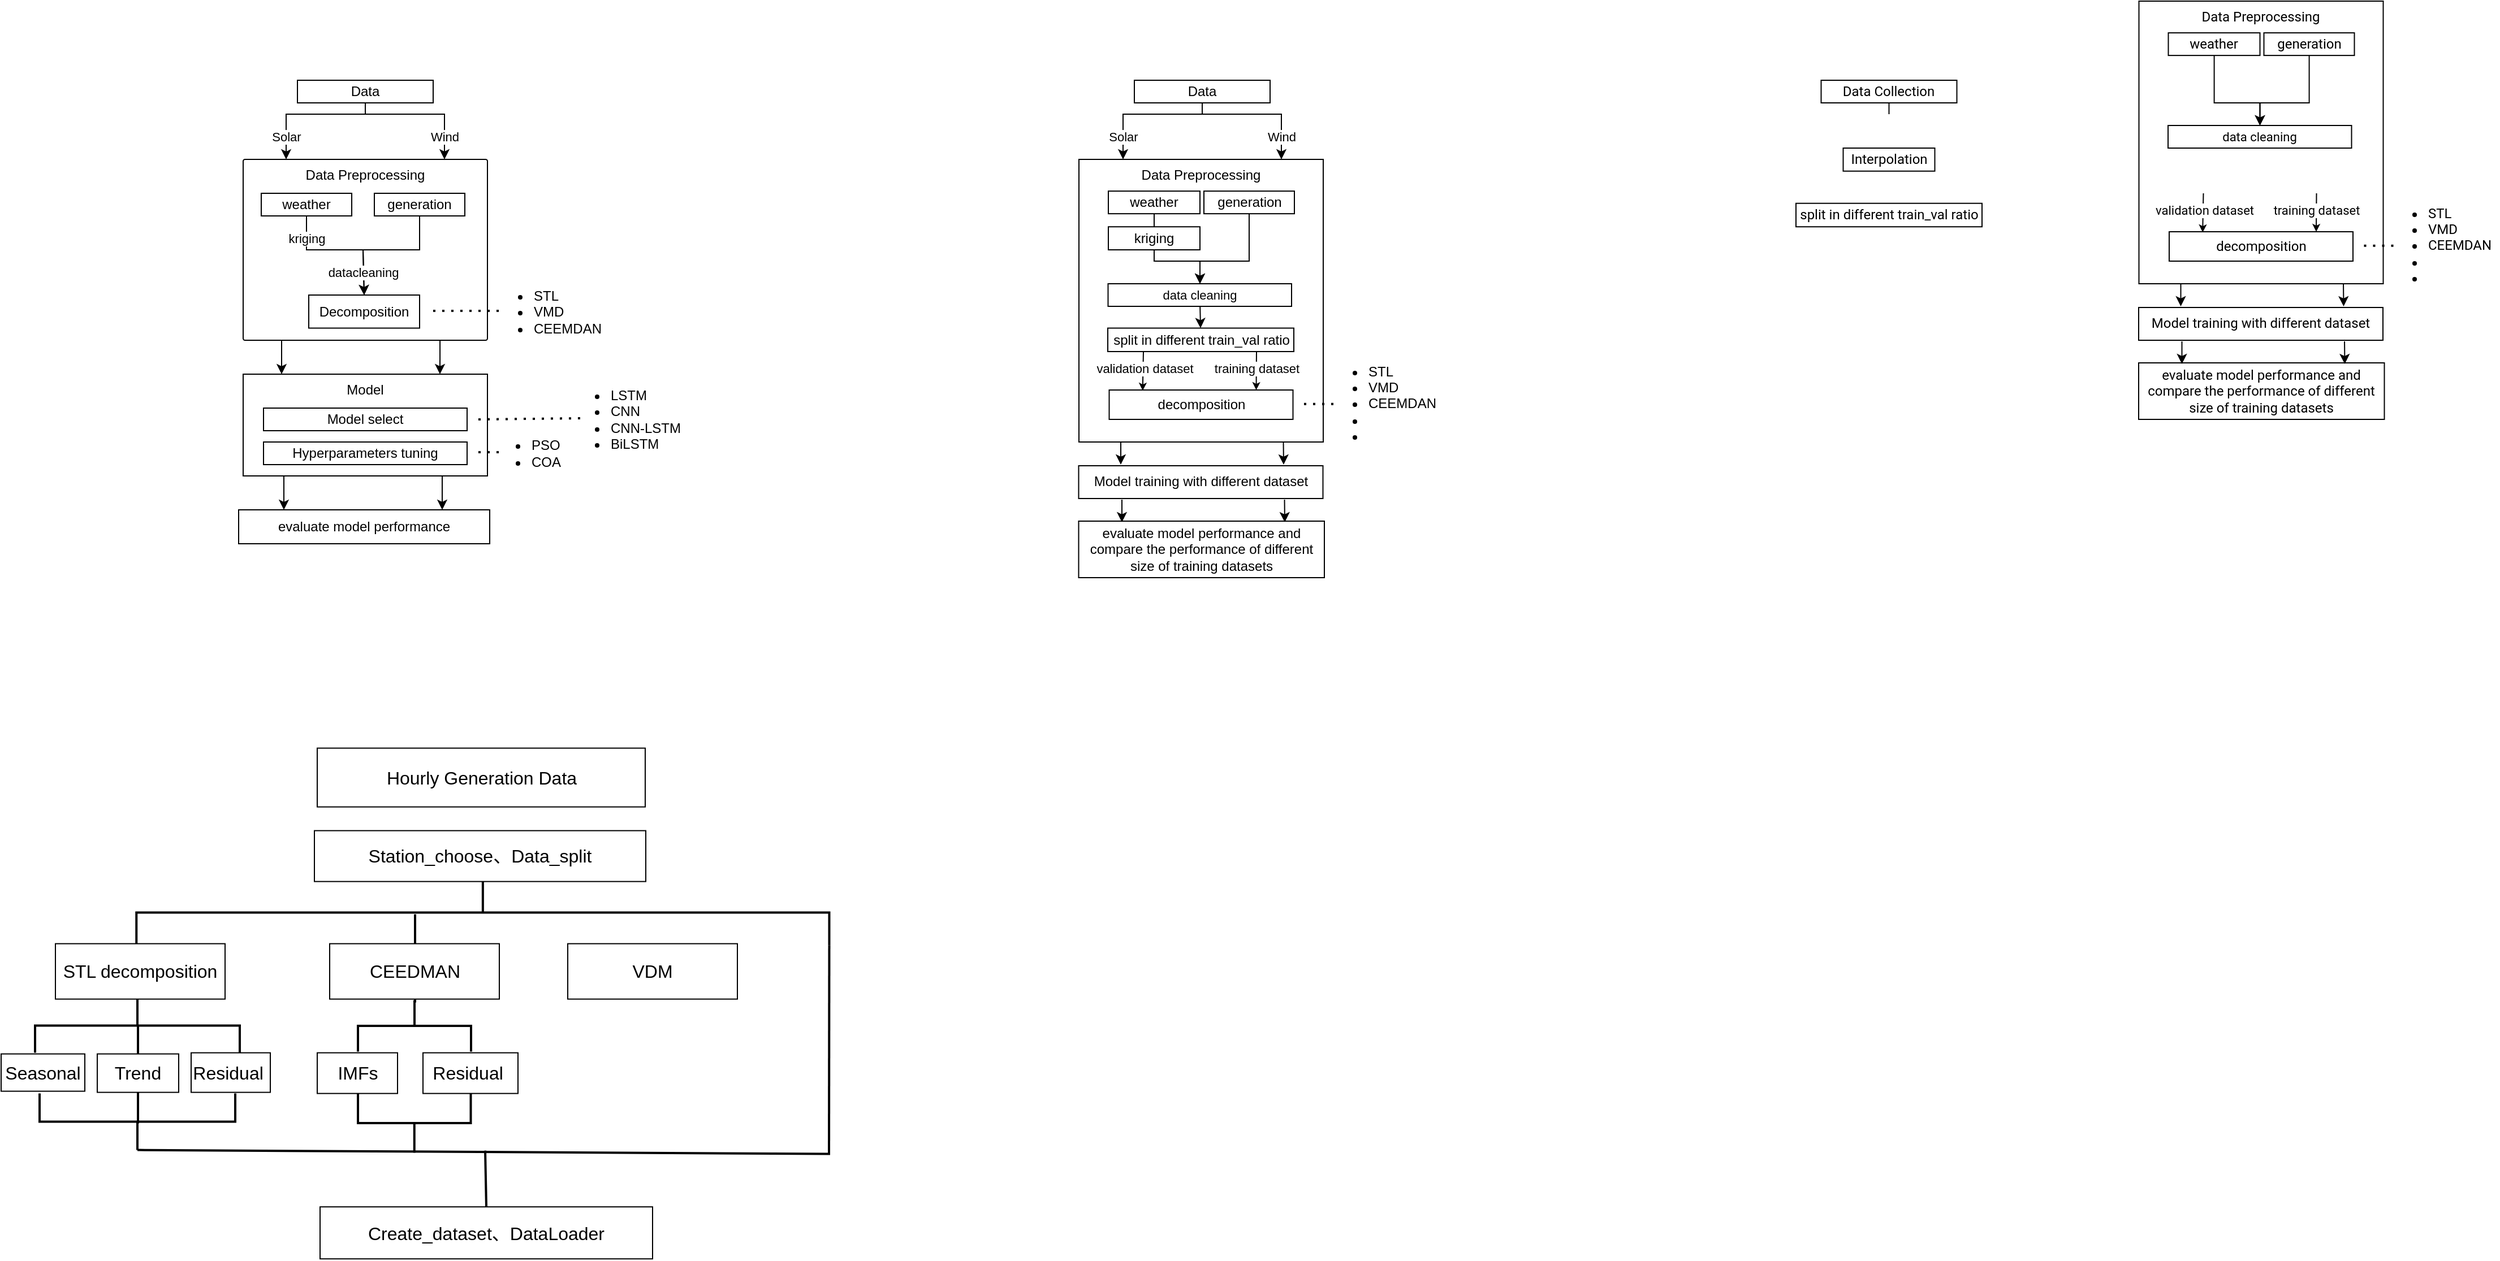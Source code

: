 <mxfile version="22.1.0" type="github">
  <diagram name="第 1 页" id="D1y-kB-iO0TeHFNhinsc">
    <mxGraphModel dx="1130" dy="1268" grid="1" gridSize="10" guides="1" tooltips="1" connect="1" arrows="1" fold="1" page="0" pageScale="1" pageWidth="827" pageHeight="1169" math="0" shadow="0">
      <root>
        <mxCell id="0" />
        <mxCell id="1" parent="0" />
        <mxCell id="RXi_wMUB_hGZu7r0UNF7-37" value="" style="strokeWidth=2;html=1;shape=mxgraph.flowchart.annotation_2;align=left;labelPosition=right;pointerEvents=1;fontSize=16;rotation=90;" parent="1" vertex="1">
          <mxGeometry x="-23.5" y="305.81" width="48" height="181" as="geometry" />
        </mxCell>
        <mxCell id="RXi_wMUB_hGZu7r0UNF7-32" value="" style="strokeWidth=2;html=1;shape=mxgraph.flowchart.annotation_2;align=left;labelPosition=right;pointerEvents=1;fontSize=16;rotation=90;" parent="1" vertex="1">
          <mxGeometry x="277.06" y="-10" width="57.75" height="612.61" as="geometry" />
        </mxCell>
        <mxCell id="RXi_wMUB_hGZu7r0UNF7-1" value="Hourly Generation Data" style="rounded=0;whiteSpace=wrap;html=1;fontSize=16;" parent="1" vertex="1">
          <mxGeometry x="159.5" y="150.81" width="290" height="52" as="geometry" />
        </mxCell>
        <mxCell id="RXi_wMUB_hGZu7r0UNF7-2" value="Station_choose、Data_split" style="rounded=0;whiteSpace=wrap;html=1;fontSize=16;" parent="1" vertex="1">
          <mxGeometry x="157" y="223.81" width="293" height="45" as="geometry" />
        </mxCell>
        <mxCell id="RXi_wMUB_hGZu7r0UNF7-3" value="Create_dataset、DataLoader" style="rounded=0;whiteSpace=wrap;html=1;fontSize=16;" parent="1" vertex="1">
          <mxGeometry x="162" y="556.61" width="294" height="46" as="geometry" />
        </mxCell>
        <mxCell id="RXi_wMUB_hGZu7r0UNF7-4" value="STL decomposition" style="rounded=0;whiteSpace=wrap;html=1;fontSize=16;" parent="1" vertex="1">
          <mxGeometry x="-72" y="323.81" width="150" height="49" as="geometry" />
        </mxCell>
        <mxCell id="RXi_wMUB_hGZu7r0UNF7-5" value="VDM" style="rounded=0;whiteSpace=wrap;html=1;fontSize=16;" parent="1" vertex="1">
          <mxGeometry x="381" y="323.81" width="150" height="49" as="geometry" />
        </mxCell>
        <mxCell id="RXi_wMUB_hGZu7r0UNF7-7" value="Seasonal" style="rounded=0;whiteSpace=wrap;html=1;fontSize=16;" parent="1" vertex="1">
          <mxGeometry x="-120" y="421.31" width="74" height="33" as="geometry" />
        </mxCell>
        <mxCell id="RXi_wMUB_hGZu7r0UNF7-9" value="Residual&amp;nbsp;" style="rounded=0;whiteSpace=wrap;html=1;fontSize=16;" parent="1" vertex="1">
          <mxGeometry x="48" y="420.31" width="70" height="35" as="geometry" />
        </mxCell>
        <mxCell id="RXi_wMUB_hGZu7r0UNF7-13" value="" style="endArrow=none;html=1;rounded=0;fontSize=12;startSize=8;endSize=8;curved=1;exitX=0.47;exitY=0.503;exitDx=0;exitDy=0;strokeWidth=2;exitPerimeter=0;" parent="1" source="RXi_wMUB_hGZu7r0UNF7-34" edge="1">
          <mxGeometry width="50" height="50" relative="1" as="geometry">
            <mxPoint x="2" y="416.31" as="sourcePoint" />
            <mxPoint x="1" y="396.81" as="targetPoint" />
          </mxGeometry>
        </mxCell>
        <mxCell id="RXi_wMUB_hGZu7r0UNF7-19" value="IMFs" style="rounded=0;whiteSpace=wrap;html=1;fontSize=16;" parent="1" vertex="1">
          <mxGeometry x="159.5" y="420.31" width="71" height="36" as="geometry" />
        </mxCell>
        <mxCell id="RXi_wMUB_hGZu7r0UNF7-20" value="Residual&amp;nbsp;" style="rounded=0;whiteSpace=wrap;html=1;fontSize=16;" parent="1" vertex="1">
          <mxGeometry x="253" y="420.31" width="84" height="36" as="geometry" />
        </mxCell>
        <mxCell id="RXi_wMUB_hGZu7r0UNF7-28" value="" style="strokeWidth=2;html=1;shape=mxgraph.flowchart.annotation_2;align=left;labelPosition=right;pointerEvents=1;fontSize=16;rotation=-90;" parent="1" vertex="1">
          <mxGeometry x="219.19" y="432.63" width="52.38" height="99.75" as="geometry" />
        </mxCell>
        <mxCell id="RXi_wMUB_hGZu7r0UNF7-29" value="" style="strokeWidth=2;html=1;shape=mxgraph.flowchart.annotation_2;align=left;labelPosition=right;pointerEvents=1;fontSize=16;rotation=90;" parent="1" vertex="1">
          <mxGeometry x="222.75" y="346.56" width="45.5" height="100" as="geometry" />
        </mxCell>
        <mxCell id="RXi_wMUB_hGZu7r0UNF7-34" value="" style="strokeWidth=2;html=1;shape=mxgraph.flowchart.annotation_2;align=left;labelPosition=right;pointerEvents=1;fontSize=16;rotation=-90;" parent="1" vertex="1">
          <mxGeometry x="-24.5" y="394.81" width="50" height="173" as="geometry" />
        </mxCell>
        <mxCell id="RXi_wMUB_hGZu7r0UNF7-10" value="Trend" style="rounded=0;whiteSpace=wrap;html=1;fontSize=16;" parent="1" vertex="1">
          <mxGeometry x="-35" y="421.31" width="72" height="34" as="geometry" />
        </mxCell>
        <mxCell id="RXi_wMUB_hGZu7r0UNF7-38" value="" style="endArrow=none;html=1;rounded=0;fontSize=12;startSize=8;endSize=8;curved=1;exitX=0;exitY=0.5;exitDx=0;exitDy=0;exitPerimeter=0;strokeWidth=2;" parent="1" source="RXi_wMUB_hGZu7r0UNF7-34" edge="1">
          <mxGeometry width="50" height="50" relative="1" as="geometry">
            <mxPoint x="24.5" y="545.81" as="sourcePoint" />
            <mxPoint x="611" y="509.81" as="targetPoint" />
          </mxGeometry>
        </mxCell>
        <mxCell id="RXi_wMUB_hGZu7r0UNF7-39" value="" style="endArrow=none;html=1;rounded=0;fontSize=12;startSize=8;endSize=8;curved=1;entryX=1;entryY=0;entryDx=0;entryDy=0;entryPerimeter=0;strokeWidth=2;" parent="1" target="RXi_wMUB_hGZu7r0UNF7-32" edge="1">
          <mxGeometry width="50" height="50" relative="1" as="geometry">
            <mxPoint x="612" y="510.81" as="sourcePoint" />
            <mxPoint x="617" y="322.81" as="targetPoint" />
          </mxGeometry>
        </mxCell>
        <mxCell id="RXi_wMUB_hGZu7r0UNF7-40" value="" style="endArrow=none;html=1;rounded=0;fontSize=12;startSize=8;endSize=8;curved=1;strokeWidth=2;" parent="1" edge="1">
          <mxGeometry width="50" height="50" relative="1" as="geometry">
            <mxPoint x="246" y="375.81" as="sourcePoint" />
            <mxPoint x="246" y="297.81" as="targetPoint" />
          </mxGeometry>
        </mxCell>
        <mxCell id="RXi_wMUB_hGZu7r0UNF7-6" value="CEEDMAN" style="rounded=0;whiteSpace=wrap;html=1;fontSize=16;" parent="1" vertex="1">
          <mxGeometry x="170.5" y="323.81" width="150" height="49" as="geometry" />
        </mxCell>
        <mxCell id="RXi_wMUB_hGZu7r0UNF7-42" value="" style="endArrow=none;html=1;rounded=0;fontSize=12;startSize=8;endSize=8;curved=1;exitX=0.5;exitY=0;exitDx=0;exitDy=0;strokeWidth=2;" parent="1" source="RXi_wMUB_hGZu7r0UNF7-3" edge="1">
          <mxGeometry width="50" height="50" relative="1" as="geometry">
            <mxPoint x="310" y="504.81" as="sourcePoint" />
            <mxPoint x="308" y="506.81" as="targetPoint" />
          </mxGeometry>
        </mxCell>
        <mxCell id="S8hYbCjJ4-ZqW7eER3v6-1" value="Data" style="rounded=1;whiteSpace=wrap;html=1;fontSize=12;glass=0;strokeWidth=1;shadow=0;arcSize=0;" parent="1" vertex="1">
          <mxGeometry x="142" y="-440" width="120" height="20" as="geometry" />
        </mxCell>
        <mxCell id="S8hYbCjJ4-ZqW7eER3v6-2" value="Data Preprocessing" style="rounded=1;whiteSpace=wrap;html=1;fontSize=12;glass=0;strokeWidth=1;shadow=0;verticalAlign=top;arcSize=1;" parent="1" vertex="1">
          <mxGeometry x="94" y="-370" width="216" height="160" as="geometry" />
        </mxCell>
        <mxCell id="S8hYbCjJ4-ZqW7eER3v6-3" value="" style="endArrow=classic;html=1;rounded=0;" parent="1" edge="1">
          <mxGeometry relative="1" as="geometry">
            <mxPoint x="202" y="-410" as="sourcePoint" />
            <mxPoint x="272" y="-370" as="targetPoint" />
            <Array as="points">
              <mxPoint x="272" y="-410" />
              <mxPoint x="272" y="-390" />
            </Array>
          </mxGeometry>
        </mxCell>
        <mxCell id="S8hYbCjJ4-ZqW7eER3v6-4" value="Wind" style="edgeLabel;resizable=0;html=1;align=center;verticalAlign=middle;" parent="S8hYbCjJ4-ZqW7eER3v6-3" connectable="0" vertex="1">
          <mxGeometry relative="1" as="geometry">
            <mxPoint x="15" y="20" as="offset" />
          </mxGeometry>
        </mxCell>
        <mxCell id="S8hYbCjJ4-ZqW7eER3v6-5" value="" style="endArrow=none;html=1;rounded=0;entryX=0.5;entryY=1;entryDx=0;entryDy=0;" parent="1" target="S8hYbCjJ4-ZqW7eER3v6-1" edge="1">
          <mxGeometry width="50" height="50" relative="1" as="geometry">
            <mxPoint x="202" y="-410" as="sourcePoint" />
            <mxPoint x="232" y="-420" as="targetPoint" />
          </mxGeometry>
        </mxCell>
        <mxCell id="S8hYbCjJ4-ZqW7eER3v6-6" value="" style="endArrow=classic;html=1;rounded=0;" parent="1" edge="1">
          <mxGeometry relative="1" as="geometry">
            <mxPoint x="202" y="-410" as="sourcePoint" />
            <mxPoint x="132" y="-370" as="targetPoint" />
            <Array as="points">
              <mxPoint x="132" y="-410" />
              <mxPoint x="132" y="-400" />
            </Array>
          </mxGeometry>
        </mxCell>
        <mxCell id="S8hYbCjJ4-ZqW7eER3v6-7" value="Solar" style="edgeLabel;resizable=0;html=1;align=center;verticalAlign=middle;" parent="S8hYbCjJ4-ZqW7eER3v6-6" connectable="0" vertex="1">
          <mxGeometry relative="1" as="geometry">
            <mxPoint x="-15" y="20" as="offset" />
          </mxGeometry>
        </mxCell>
        <mxCell id="S8hYbCjJ4-ZqW7eER3v6-8" value="" style="endArrow=classic;html=1;rounded=0;exitX=0.815;exitY=1;exitDx=0;exitDy=0;exitPerimeter=0;" parent="1" edge="1">
          <mxGeometry width="50" height="50" relative="1" as="geometry">
            <mxPoint x="268.04" y="-210" as="sourcePoint" />
            <mxPoint x="268" y="-180" as="targetPoint" />
          </mxGeometry>
        </mxCell>
        <mxCell id="S8hYbCjJ4-ZqW7eER3v6-9" value="Decomposition" style="rounded=1;whiteSpace=wrap;html=1;fontSize=12;glass=0;strokeWidth=1;shadow=0;arcSize=0;" parent="1" vertex="1">
          <mxGeometry x="152" y="-250" width="98" height="29.25" as="geometry" />
        </mxCell>
        <mxCell id="S8hYbCjJ4-ZqW7eER3v6-10" value="" style="endArrow=classic;html=1;rounded=0;exitX=0.815;exitY=1;exitDx=0;exitDy=0;exitPerimeter=0;" parent="1" edge="1">
          <mxGeometry width="50" height="50" relative="1" as="geometry">
            <mxPoint x="128" y="-210" as="sourcePoint" />
            <mxPoint x="128" y="-180" as="targetPoint" />
          </mxGeometry>
        </mxCell>
        <mxCell id="S8hYbCjJ4-ZqW7eER3v6-11" value="Model" style="rounded=1;whiteSpace=wrap;html=1;fontSize=12;glass=0;strokeWidth=1;shadow=0;arcSize=0;verticalAlign=top;" parent="1" vertex="1">
          <mxGeometry x="94" y="-180" width="216" height="90" as="geometry" />
        </mxCell>
        <mxCell id="S8hYbCjJ4-ZqW7eER3v6-12" value="" style="endArrow=classic;html=1;rounded=0;exitX=0.815;exitY=1;exitDx=0;exitDy=0;exitPerimeter=0;" parent="1" edge="1">
          <mxGeometry width="50" height="50" relative="1" as="geometry">
            <mxPoint x="270" y="-90" as="sourcePoint" />
            <mxPoint x="270" y="-60" as="targetPoint" />
          </mxGeometry>
        </mxCell>
        <mxCell id="S8hYbCjJ4-ZqW7eER3v6-13" value="" style="endArrow=classic;html=1;rounded=0;exitX=0.815;exitY=1;exitDx=0;exitDy=0;exitPerimeter=0;" parent="1" edge="1">
          <mxGeometry width="50" height="50" relative="1" as="geometry">
            <mxPoint x="130" y="-90" as="sourcePoint" />
            <mxPoint x="130" y="-60" as="targetPoint" />
          </mxGeometry>
        </mxCell>
        <mxCell id="S8hYbCjJ4-ZqW7eER3v6-14" value="weather" style="rounded=0;whiteSpace=wrap;html=1;" parent="1" vertex="1">
          <mxGeometry x="110" y="-340" width="80" height="20" as="geometry" />
        </mxCell>
        <mxCell id="S8hYbCjJ4-ZqW7eER3v6-15" value="generation" style="rounded=0;whiteSpace=wrap;html=1;" parent="1" vertex="1">
          <mxGeometry x="210" y="-340" width="80" height="20" as="geometry" />
        </mxCell>
        <mxCell id="S8hYbCjJ4-ZqW7eER3v6-16" value="" style="endArrow=classic;html=1;rounded=0;exitX=0.5;exitY=1;exitDx=0;exitDy=0;entryX=0.5;entryY=0;entryDx=0;entryDy=0;" parent="1" source="S8hYbCjJ4-ZqW7eER3v6-15" target="S8hYbCjJ4-ZqW7eER3v6-9" edge="1">
          <mxGeometry width="50" height="50" relative="1" as="geometry">
            <mxPoint x="230" y="-270" as="sourcePoint" />
            <mxPoint x="200" y="-300" as="targetPoint" />
            <Array as="points">
              <mxPoint x="250" y="-290" />
              <mxPoint x="200" y="-290" />
            </Array>
          </mxGeometry>
        </mxCell>
        <mxCell id="S8hYbCjJ4-ZqW7eER3v6-17" value="" style="endArrow=classic;html=1;rounded=0;exitX=0.5;exitY=1;exitDx=0;exitDy=0;entryX=0.5;entryY=0;entryDx=0;entryDy=0;" parent="1" source="S8hYbCjJ4-ZqW7eER3v6-14" target="S8hYbCjJ4-ZqW7eER3v6-9" edge="1">
          <mxGeometry relative="1" as="geometry">
            <mxPoint x="140" y="-300" as="sourcePoint" />
            <mxPoint x="240" y="-300" as="targetPoint" />
            <Array as="points">
              <mxPoint x="150" y="-290" />
              <mxPoint x="200" y="-290" />
            </Array>
          </mxGeometry>
        </mxCell>
        <mxCell id="S8hYbCjJ4-ZqW7eER3v6-18" value="kriging" style="edgeLabel;resizable=0;html=1;align=center;verticalAlign=middle;" parent="S8hYbCjJ4-ZqW7eER3v6-17" connectable="0" vertex="1">
          <mxGeometry relative="1" as="geometry">
            <mxPoint x="-30" y="-10" as="offset" />
          </mxGeometry>
        </mxCell>
        <mxCell id="S8hYbCjJ4-ZqW7eER3v6-19" value="datacleaning" style="edgeLabel;resizable=0;html=1;align=center;verticalAlign=middle;" parent="S8hYbCjJ4-ZqW7eER3v6-17" connectable="0" vertex="1">
          <mxGeometry relative="1" as="geometry">
            <mxPoint x="20" y="20" as="offset" />
          </mxGeometry>
        </mxCell>
        <mxCell id="S8hYbCjJ4-ZqW7eER3v6-20" value="Model select" style="rounded=0;whiteSpace=wrap;html=1;" parent="1" vertex="1">
          <mxGeometry x="112" y="-150" width="180" height="20" as="geometry" />
        </mxCell>
        <mxCell id="S8hYbCjJ4-ZqW7eER3v6-21" value="Hyperparameters tuning" style="rounded=0;whiteSpace=wrap;html=1;verticalAlign=middle;" parent="1" vertex="1">
          <mxGeometry x="112" y="-120" width="180" height="20" as="geometry" />
        </mxCell>
        <mxCell id="S8hYbCjJ4-ZqW7eER3v6-22" value="" style="endArrow=none;dashed=1;html=1;dashPattern=1 3;strokeWidth=2;rounded=0;" parent="1" edge="1">
          <mxGeometry width="50" height="50" relative="1" as="geometry">
            <mxPoint x="302" y="-111" as="sourcePoint" />
            <mxPoint x="322" y="-111" as="targetPoint" />
          </mxGeometry>
        </mxCell>
        <mxCell id="S8hYbCjJ4-ZqW7eER3v6-23" value="&lt;ul&gt;&lt;li&gt;PSO&lt;/li&gt;&lt;li&gt;COA&lt;/li&gt;&lt;/ul&gt;" style="text;strokeColor=none;fillColor=none;html=1;whiteSpace=wrap;verticalAlign=middle;overflow=hidden;spacing=-1;" parent="1" vertex="1">
          <mxGeometry x="310" y="-150" width="100" height="80" as="geometry" />
        </mxCell>
        <mxCell id="S8hYbCjJ4-ZqW7eER3v6-24" value="" style="endArrow=none;dashed=1;html=1;dashPattern=1 3;strokeWidth=2;rounded=0;" parent="1" edge="1">
          <mxGeometry width="50" height="50" relative="1" as="geometry">
            <mxPoint x="302" y="-140" as="sourcePoint" />
            <mxPoint x="392" y="-141" as="targetPoint" />
          </mxGeometry>
        </mxCell>
        <mxCell id="S8hYbCjJ4-ZqW7eER3v6-25" value="&lt;ul&gt;&lt;li&gt;LSTM&lt;/li&gt;&lt;li&gt;CNN&lt;/li&gt;&lt;li&gt;CNN-LSTM&lt;/li&gt;&lt;li&gt;BiLSTM&lt;/li&gt;&lt;/ul&gt;" style="text;strokeColor=none;fillColor=none;html=1;whiteSpace=wrap;verticalAlign=middle;overflow=hidden;spacing=-1;" parent="1" vertex="1">
          <mxGeometry x="380" y="-180" width="100" height="80" as="geometry" />
        </mxCell>
        <mxCell id="S8hYbCjJ4-ZqW7eER3v6-26" value="evaluate model performance" style="rounded=0;whiteSpace=wrap;html=1;" parent="1" vertex="1">
          <mxGeometry x="90" y="-60" width="222" height="30" as="geometry" />
        </mxCell>
        <mxCell id="S8hYbCjJ4-ZqW7eER3v6-27" value="" style="endArrow=none;dashed=1;html=1;dashPattern=1 3;strokeWidth=2;rounded=0;" parent="1" edge="1">
          <mxGeometry width="50" height="50" relative="1" as="geometry">
            <mxPoint x="262" y="-236" as="sourcePoint" />
            <mxPoint x="322" y="-236" as="targetPoint" />
          </mxGeometry>
        </mxCell>
        <mxCell id="S8hYbCjJ4-ZqW7eER3v6-28" value="&lt;ul&gt;&lt;li&gt;&lt;span style=&quot;background-color: initial;&quot;&gt;STL&lt;/span&gt;&lt;/li&gt;&lt;li&gt;VMD&lt;/li&gt;&lt;li&gt;CEEMDAN&lt;/li&gt;&lt;/ul&gt;" style="text;strokeColor=none;fillColor=none;html=1;whiteSpace=wrap;verticalAlign=middle;overflow=hidden;spacing=-1;" parent="1" vertex="1">
          <mxGeometry x="312" y="-275.37" width="100" height="80" as="geometry" />
        </mxCell>
        <mxCell id="S8hYbCjJ4-ZqW7eER3v6-29" value="Data" style="rounded=1;whiteSpace=wrap;html=1;fontSize=12;glass=0;strokeWidth=1;shadow=0;arcSize=0;" parent="1" vertex="1">
          <mxGeometry x="882" y="-440" width="120" height="20" as="geometry" />
        </mxCell>
        <mxCell id="S8hYbCjJ4-ZqW7eER3v6-30" value="Data Preprocessing" style="rounded=0;whiteSpace=wrap;html=1;fontSize=12;glass=0;strokeWidth=1;shadow=0;verticalAlign=top;arcSize=1;align=center;" parent="1" vertex="1">
          <mxGeometry x="833" y="-370" width="216" height="250" as="geometry" />
        </mxCell>
        <mxCell id="S8hYbCjJ4-ZqW7eER3v6-31" value="" style="endArrow=classic;html=1;rounded=0;" parent="1" edge="1">
          <mxGeometry relative="1" as="geometry">
            <mxPoint x="942" y="-410" as="sourcePoint" />
            <mxPoint x="1012" y="-370" as="targetPoint" />
            <Array as="points">
              <mxPoint x="1012" y="-410" />
              <mxPoint x="1012" y="-390" />
            </Array>
          </mxGeometry>
        </mxCell>
        <mxCell id="S8hYbCjJ4-ZqW7eER3v6-32" value="Wind" style="edgeLabel;resizable=0;html=1;align=center;verticalAlign=middle;" parent="S8hYbCjJ4-ZqW7eER3v6-31" connectable="0" vertex="1">
          <mxGeometry relative="1" as="geometry">
            <mxPoint x="15" y="20" as="offset" />
          </mxGeometry>
        </mxCell>
        <mxCell id="S8hYbCjJ4-ZqW7eER3v6-33" value="" style="endArrow=none;html=1;rounded=0;entryX=0.5;entryY=1;entryDx=0;entryDy=0;" parent="1" target="S8hYbCjJ4-ZqW7eER3v6-29" edge="1">
          <mxGeometry width="50" height="50" relative="1" as="geometry">
            <mxPoint x="942" y="-410" as="sourcePoint" />
            <mxPoint x="972" y="-420" as="targetPoint" />
          </mxGeometry>
        </mxCell>
        <mxCell id="S8hYbCjJ4-ZqW7eER3v6-34" value="" style="endArrow=classic;html=1;rounded=0;" parent="1" edge="1">
          <mxGeometry relative="1" as="geometry">
            <mxPoint x="942" y="-410" as="sourcePoint" />
            <mxPoint x="872" y="-370" as="targetPoint" />
            <Array as="points">
              <mxPoint x="872" y="-410" />
              <mxPoint x="872" y="-400" />
            </Array>
          </mxGeometry>
        </mxCell>
        <mxCell id="S8hYbCjJ4-ZqW7eER3v6-35" value="Solar" style="edgeLabel;resizable=0;html=1;align=center;verticalAlign=middle;" parent="S8hYbCjJ4-ZqW7eER3v6-34" connectable="0" vertex="1">
          <mxGeometry relative="1" as="geometry">
            <mxPoint x="-15" y="20" as="offset" />
          </mxGeometry>
        </mxCell>
        <mxCell id="S8hYbCjJ4-ZqW7eER3v6-37" value="decomposition" style="rounded=1;whiteSpace=wrap;html=1;fontSize=12;glass=0;strokeWidth=1;shadow=0;arcSize=0;" parent="1" vertex="1">
          <mxGeometry x="859.75" y="-166" width="162.5" height="26" as="geometry" />
        </mxCell>
        <mxCell id="S8hYbCjJ4-ZqW7eER3v6-39" value="Model training with different dataset" style="rounded=1;whiteSpace=wrap;html=1;fontSize=12;glass=0;strokeWidth=1;shadow=0;arcSize=0;verticalAlign=top;align=center;" parent="1" vertex="1">
          <mxGeometry x="832.75" y="-99" width="216" height="29" as="geometry" />
        </mxCell>
        <mxCell id="S8hYbCjJ4-ZqW7eER3v6-69" value="" style="edgeStyle=orthogonalEdgeStyle;rounded=0;orthogonalLoop=1;jettySize=auto;html=1;" parent="1" source="S8hYbCjJ4-ZqW7eER3v6-42" target="S8hYbCjJ4-ZqW7eER3v6-67" edge="1">
          <mxGeometry relative="1" as="geometry">
            <Array as="points">
              <mxPoint x="900" y="-280" />
              <mxPoint x="940" y="-280" />
            </Array>
          </mxGeometry>
        </mxCell>
        <mxCell id="S8hYbCjJ4-ZqW7eER3v6-42" value="weather" style="rounded=0;whiteSpace=wrap;html=1;" parent="1" vertex="1">
          <mxGeometry x="859" y="-341.94" width="81" height="20" as="geometry" />
        </mxCell>
        <mxCell id="S8hYbCjJ4-ZqW7eER3v6-70" value="" style="edgeStyle=orthogonalEdgeStyle;rounded=0;orthogonalLoop=1;jettySize=auto;html=1;" parent="1" source="S8hYbCjJ4-ZqW7eER3v6-43" target="S8hYbCjJ4-ZqW7eER3v6-67" edge="1">
          <mxGeometry relative="1" as="geometry">
            <Array as="points">
              <mxPoint x="984" y="-280" />
              <mxPoint x="940" y="-280" />
            </Array>
          </mxGeometry>
        </mxCell>
        <mxCell id="S8hYbCjJ4-ZqW7eER3v6-43" value="generation" style="rounded=0;whiteSpace=wrap;html=1;" parent="1" vertex="1">
          <mxGeometry x="943.5" y="-341.94" width="80" height="20" as="geometry" />
        </mxCell>
        <mxCell id="S8hYbCjJ4-ZqW7eER3v6-54" value="evaluate model performance and &lt;br&gt;compare the performance of different size of training datasets" style="rounded=0;whiteSpace=wrap;html=1;" parent="1" vertex="1">
          <mxGeometry x="832.75" y="-50" width="217.25" height="50" as="geometry" />
        </mxCell>
        <mxCell id="S8hYbCjJ4-ZqW7eER3v6-55" value="" style="endArrow=none;dashed=1;html=1;dashPattern=1 3;strokeWidth=2;rounded=0;" parent="1" edge="1">
          <mxGeometry width="50" height="50" relative="1" as="geometry">
            <mxPoint x="1032" y="-153.62" as="sourcePoint" />
            <mxPoint x="1064" y="-153.62" as="targetPoint" />
          </mxGeometry>
        </mxCell>
        <mxCell id="S8hYbCjJ4-ZqW7eER3v6-56" value="&lt;ul&gt;&lt;li&gt;&lt;span style=&quot;background-color: initial;&quot;&gt;STL&lt;/span&gt;&lt;/li&gt;&lt;li&gt;VMD&lt;/li&gt;&lt;li&gt;CEEMDAN&lt;/li&gt;&lt;li&gt;&lt;br&gt;&lt;/li&gt;&lt;li&gt;&lt;br&gt;&lt;/li&gt;&lt;/ul&gt;" style="text;strokeColor=none;fillColor=none;html=1;whiteSpace=wrap;verticalAlign=middle;overflow=hidden;spacing=-1;" parent="1" vertex="1">
          <mxGeometry x="1050" y="-201" width="100" height="80" as="geometry" />
        </mxCell>
        <mxCell id="S8hYbCjJ4-ZqW7eER3v6-58" value="split in different train_val ratio" style="rounded=0;whiteSpace=wrap;html=1;align=center;" parent="1" vertex="1">
          <mxGeometry x="858.5" y="-220.75" width="164.5" height="20.75" as="geometry" />
        </mxCell>
        <mxCell id="S8hYbCjJ4-ZqW7eER3v6-59" value="" style="endArrow=classic;html=1;rounded=0;exitX=0.815;exitY=1;exitDx=0;exitDy=0;exitPerimeter=0;jumpSize=4;" parent="1" edge="1">
          <mxGeometry width="50" height="50" relative="1" as="geometry">
            <mxPoint x="1013.77" y="-120" as="sourcePoint" />
            <mxPoint x="1014" y="-100" as="targetPoint" />
          </mxGeometry>
        </mxCell>
        <mxCell id="S8hYbCjJ4-ZqW7eER3v6-60" value="" style="endArrow=classic;html=1;rounded=0;exitX=0.815;exitY=1;exitDx=0;exitDy=0;exitPerimeter=0;jumpSize=4;" parent="1" edge="1">
          <mxGeometry width="50" height="50" relative="1" as="geometry">
            <mxPoint x="870" y="-120" as="sourcePoint" />
            <mxPoint x="870" y="-100" as="targetPoint" />
          </mxGeometry>
        </mxCell>
        <mxCell id="S8hYbCjJ4-ZqW7eER3v6-61" value="" style="endArrow=classic;html=1;rounded=0;jumpSize=4;strokeWidth=1;jumpStyle=none;startSize=4;endSize=4;entryX=0.8;entryY=0.001;entryDx=0;entryDy=0;entryPerimeter=0;" parent="1" target="S8hYbCjJ4-ZqW7eER3v6-37" edge="1">
          <mxGeometry width="50" height="50" relative="1" as="geometry">
            <mxPoint x="990" y="-200" as="sourcePoint" />
            <mxPoint x="990" y="-170" as="targetPoint" />
          </mxGeometry>
        </mxCell>
        <mxCell id="S8hYbCjJ4-ZqW7eER3v6-62" value="training dataset" style="edgeLabel;html=1;align=center;verticalAlign=middle;resizable=0;points=[];" parent="S8hYbCjJ4-ZqW7eER3v6-61" vertex="1" connectable="0">
          <mxGeometry x="-0.354" y="1" relative="1" as="geometry">
            <mxPoint x="-1" y="4" as="offset" />
          </mxGeometry>
        </mxCell>
        <mxCell id="S8hYbCjJ4-ZqW7eER3v6-63" value="" style="endArrow=classic;html=1;rounded=0;endSize=4;jumpSize=4;entryX=0.182;entryY=0.022;entryDx=0;entryDy=0;entryPerimeter=0;" parent="1" target="S8hYbCjJ4-ZqW7eER3v6-37" edge="1">
          <mxGeometry width="50" height="50" relative="1" as="geometry">
            <mxPoint x="890" y="-200" as="sourcePoint" />
            <mxPoint x="890" y="-170" as="targetPoint" />
          </mxGeometry>
        </mxCell>
        <mxCell id="S8hYbCjJ4-ZqW7eER3v6-64" value="validation dataset" style="edgeLabel;html=1;align=center;verticalAlign=middle;resizable=0;points=[];" parent="S8hYbCjJ4-ZqW7eER3v6-63" vertex="1" connectable="0">
          <mxGeometry x="-0.354" y="1" relative="1" as="geometry">
            <mxPoint y="4" as="offset" />
          </mxGeometry>
        </mxCell>
        <mxCell id="S8hYbCjJ4-ZqW7eER3v6-73" value="" style="rounded=0;orthogonalLoop=1;jettySize=auto;html=1;" parent="1" source="S8hYbCjJ4-ZqW7eER3v6-67" target="S8hYbCjJ4-ZqW7eER3v6-58" edge="1">
          <mxGeometry relative="1" as="geometry" />
        </mxCell>
        <mxCell id="S8hYbCjJ4-ZqW7eER3v6-67" value="&lt;span style=&quot;color: rgb(0, 0, 0); font-family: Helvetica; font-size: 11px; font-style: normal; font-variant-ligatures: normal; font-variant-caps: normal; font-weight: 400; letter-spacing: normal; orphans: 2; text-indent: 0px; text-transform: none; widows: 2; word-spacing: 0px; -webkit-text-stroke-width: 0px; background-color: rgb(255, 255, 255); text-decoration-thickness: initial; text-decoration-style: initial; text-decoration-color: initial; float: none; display: inline !important;&quot;&gt;data cleaning&lt;/span&gt;" style="rounded=0;whiteSpace=wrap;html=1;align=center;" parent="1" vertex="1">
          <mxGeometry x="858.75" y="-260" width="162.25" height="20" as="geometry" />
        </mxCell>
        <mxCell id="S8hYbCjJ4-ZqW7eER3v6-68" value="kriging" style="rounded=0;whiteSpace=wrap;html=1;" parent="1" vertex="1">
          <mxGeometry x="859" y="-310.38" width="81" height="20.38" as="geometry" />
        </mxCell>
        <mxCell id="S8hYbCjJ4-ZqW7eER3v6-76" value="" style="endArrow=classic;html=1;rounded=0;exitX=0.815;exitY=1;exitDx=0;exitDy=0;exitPerimeter=0;jumpSize=4;" parent="1" edge="1">
          <mxGeometry width="50" height="50" relative="1" as="geometry">
            <mxPoint x="1014.77" y="-69" as="sourcePoint" />
            <mxPoint x="1015" y="-49" as="targetPoint" />
          </mxGeometry>
        </mxCell>
        <mxCell id="S8hYbCjJ4-ZqW7eER3v6-77" value="" style="endArrow=classic;html=1;rounded=0;exitX=0.815;exitY=1;exitDx=0;exitDy=0;exitPerimeter=0;jumpSize=4;" parent="1" edge="1">
          <mxGeometry width="50" height="50" relative="1" as="geometry">
            <mxPoint x="871" y="-69" as="sourcePoint" />
            <mxPoint x="871" y="-49" as="targetPoint" />
          </mxGeometry>
        </mxCell>
        <mxCell id="qnjckkO04YlDQSjfGz8w-1" value="Data Collection" style="rounded=1;whiteSpace=wrap;html=1;fontSize=12;glass=0;strokeWidth=1;shadow=0;arcSize=0;fontFamily=roboto;fontSource=https%3A%2F%2Ffonts.googleapis.com%2Fcss%3Ffamily%3Droboto;" vertex="1" parent="1">
          <mxGeometry x="1489.25" y="-440" width="120" height="20" as="geometry" />
        </mxCell>
        <mxCell id="qnjckkO04YlDQSjfGz8w-2" value="Data Preprocessing" style="rounded=0;whiteSpace=wrap;html=1;fontSize=12;glass=0;strokeWidth=1;shadow=0;verticalAlign=top;arcSize=1;align=center;fontFamily=roboto;fontSource=https%3A%2F%2Ffonts.googleapis.com%2Fcss%3Ffamily%3Droboto;" vertex="1" parent="1">
          <mxGeometry x="1770.25" y="-510" width="216" height="250" as="geometry" />
        </mxCell>
        <mxCell id="qnjckkO04YlDQSjfGz8w-5" value="" style="endArrow=none;html=1;rounded=0;entryX=0.5;entryY=1;entryDx=0;entryDy=0;fontFamily=roboto;fontSource=https%3A%2F%2Ffonts.googleapis.com%2Fcss%3Ffamily%3Droboto;" edge="1" parent="1" target="qnjckkO04YlDQSjfGz8w-1">
          <mxGeometry width="50" height="50" relative="1" as="geometry">
            <mxPoint x="1549.25" y="-410" as="sourcePoint" />
            <mxPoint x="1579.25" y="-420" as="targetPoint" />
          </mxGeometry>
        </mxCell>
        <mxCell id="qnjckkO04YlDQSjfGz8w-8" value="decomposition" style="rounded=1;whiteSpace=wrap;html=1;fontSize=12;glass=0;strokeWidth=1;shadow=0;arcSize=0;fontFamily=roboto;fontSource=https%3A%2F%2Ffonts.googleapis.com%2Fcss%3Ffamily%3Droboto;" vertex="1" parent="1">
          <mxGeometry x="1797" y="-306" width="162.5" height="26" as="geometry" />
        </mxCell>
        <mxCell id="qnjckkO04YlDQSjfGz8w-9" value="Model training with different dataset" style="rounded=1;whiteSpace=wrap;html=1;fontSize=12;glass=0;strokeWidth=1;shadow=0;arcSize=0;verticalAlign=top;align=center;fontFamily=roboto;fontSource=https%3A%2F%2Ffonts.googleapis.com%2Fcss%3Ffamily%3Droboto;" vertex="1" parent="1">
          <mxGeometry x="1770" y="-239" width="216" height="29" as="geometry" />
        </mxCell>
        <mxCell id="qnjckkO04YlDQSjfGz8w-10" value="" style="edgeStyle=orthogonalEdgeStyle;rounded=0;orthogonalLoop=1;jettySize=auto;html=1;fontFamily=roboto;fontSource=https%3A%2F%2Ffonts.googleapis.com%2Fcss%3Ffamily%3Droboto;" edge="1" parent="1" source="qnjckkO04YlDQSjfGz8w-11" target="qnjckkO04YlDQSjfGz8w-25">
          <mxGeometry relative="1" as="geometry">
            <Array as="points">
              <mxPoint x="1837.25" y="-420" />
              <mxPoint x="1877.25" y="-420" />
            </Array>
          </mxGeometry>
        </mxCell>
        <mxCell id="qnjckkO04YlDQSjfGz8w-11" value="weather" style="rounded=0;whiteSpace=wrap;html=1;fontFamily=roboto;fontSource=https%3A%2F%2Ffonts.googleapis.com%2Fcss%3Ffamily%3Droboto;" vertex="1" parent="1">
          <mxGeometry x="1796.25" y="-481.94" width="81" height="20" as="geometry" />
        </mxCell>
        <mxCell id="qnjckkO04YlDQSjfGz8w-12" value="" style="edgeStyle=orthogonalEdgeStyle;rounded=0;orthogonalLoop=1;jettySize=auto;html=1;fontFamily=roboto;fontSource=https%3A%2F%2Ffonts.googleapis.com%2Fcss%3Ffamily%3Droboto;" edge="1" parent="1" source="qnjckkO04YlDQSjfGz8w-13" target="qnjckkO04YlDQSjfGz8w-25">
          <mxGeometry relative="1" as="geometry">
            <Array as="points">
              <mxPoint x="1921.25" y="-420" />
              <mxPoint x="1877.25" y="-420" />
            </Array>
          </mxGeometry>
        </mxCell>
        <mxCell id="qnjckkO04YlDQSjfGz8w-13" value="generation" style="rounded=0;whiteSpace=wrap;html=1;fontFamily=roboto;fontSource=https%3A%2F%2Ffonts.googleapis.com%2Fcss%3Ffamily%3Droboto;" vertex="1" parent="1">
          <mxGeometry x="1880.75" y="-481.94" width="80" height="20" as="geometry" />
        </mxCell>
        <mxCell id="qnjckkO04YlDQSjfGz8w-14" value="evaluate model performance and &lt;br&gt;compare the performance of different size of training datasets" style="rounded=0;whiteSpace=wrap;html=1;fontFamily=roboto;fontSource=https%3A%2F%2Ffonts.googleapis.com%2Fcss%3Ffamily%3Droboto;" vertex="1" parent="1">
          <mxGeometry x="1770" y="-190" width="217.25" height="50" as="geometry" />
        </mxCell>
        <mxCell id="qnjckkO04YlDQSjfGz8w-15" value="" style="endArrow=none;dashed=1;html=1;dashPattern=1 3;strokeWidth=2;rounded=0;fontFamily=roboto;fontSource=https%3A%2F%2Ffonts.googleapis.com%2Fcss%3Ffamily%3Droboto;" edge="1" parent="1">
          <mxGeometry width="50" height="50" relative="1" as="geometry">
            <mxPoint x="1969.25" y="-293.62" as="sourcePoint" />
            <mxPoint x="2001.25" y="-293.62" as="targetPoint" />
          </mxGeometry>
        </mxCell>
        <mxCell id="qnjckkO04YlDQSjfGz8w-16" value="&lt;ul&gt;&lt;li&gt;&lt;span style=&quot;background-color: initial;&quot;&gt;STL&lt;/span&gt;&lt;/li&gt;&lt;li&gt;VMD&lt;/li&gt;&lt;li&gt;CEEMDAN&lt;/li&gt;&lt;li&gt;&lt;br&gt;&lt;/li&gt;&lt;li&gt;&lt;br&gt;&lt;/li&gt;&lt;/ul&gt;" style="text;strokeColor=none;fillColor=none;html=1;whiteSpace=wrap;verticalAlign=middle;overflow=hidden;spacing=-1;fontFamily=roboto;fontSource=https%3A%2F%2Ffonts.googleapis.com%2Fcss%3Ffamily%3Droboto;" vertex="1" parent="1">
          <mxGeometry x="1987.25" y="-341" width="100" height="80" as="geometry" />
        </mxCell>
        <mxCell id="qnjckkO04YlDQSjfGz8w-17" value="split in different train_val ratio" style="rounded=0;whiteSpace=wrap;html=1;align=center;fontFamily=roboto;fontSource=https%3A%2F%2Ffonts.googleapis.com%2Fcss%3Ffamily%3Droboto;" vertex="1" parent="1">
          <mxGeometry x="1467" y="-331.13" width="164.5" height="20.75" as="geometry" />
        </mxCell>
        <mxCell id="qnjckkO04YlDQSjfGz8w-18" value="" style="endArrow=classic;html=1;rounded=0;exitX=0.815;exitY=1;exitDx=0;exitDy=0;exitPerimeter=0;jumpSize=4;fontFamily=roboto;fontSource=https%3A%2F%2Ffonts.googleapis.com%2Fcss%3Ffamily%3Droboto;" edge="1" parent="1">
          <mxGeometry width="50" height="50" relative="1" as="geometry">
            <mxPoint x="1951.02" y="-260" as="sourcePoint" />
            <mxPoint x="1951.25" y="-240" as="targetPoint" />
          </mxGeometry>
        </mxCell>
        <mxCell id="qnjckkO04YlDQSjfGz8w-19" value="" style="endArrow=classic;html=1;rounded=0;exitX=0.815;exitY=1;exitDx=0;exitDy=0;exitPerimeter=0;jumpSize=4;fontFamily=roboto;fontSource=https%3A%2F%2Ffonts.googleapis.com%2Fcss%3Ffamily%3Droboto;" edge="1" parent="1">
          <mxGeometry width="50" height="50" relative="1" as="geometry">
            <mxPoint x="1807.25" y="-260" as="sourcePoint" />
            <mxPoint x="1807.25" y="-240" as="targetPoint" />
          </mxGeometry>
        </mxCell>
        <mxCell id="qnjckkO04YlDQSjfGz8w-20" value="" style="endArrow=classic;html=1;rounded=0;jumpSize=4;strokeWidth=1;jumpStyle=none;startSize=4;endSize=4;entryX=0.8;entryY=0.001;entryDx=0;entryDy=0;entryPerimeter=0;fontFamily=roboto;fontSource=https%3A%2F%2Ffonts.googleapis.com%2Fcss%3Ffamily%3Droboto;" edge="1" parent="1" target="qnjckkO04YlDQSjfGz8w-8">
          <mxGeometry width="50" height="50" relative="1" as="geometry">
            <mxPoint x="1927.25" y="-340" as="sourcePoint" />
            <mxPoint x="1927.25" y="-310" as="targetPoint" />
          </mxGeometry>
        </mxCell>
        <mxCell id="qnjckkO04YlDQSjfGz8w-21" value="training dataset" style="edgeLabel;html=1;align=center;verticalAlign=middle;resizable=0;points=[];fontFamily=roboto;fontSource=https%3A%2F%2Ffonts.googleapis.com%2Fcss%3Ffamily%3Droboto;" vertex="1" connectable="0" parent="qnjckkO04YlDQSjfGz8w-20">
          <mxGeometry x="-0.354" y="1" relative="1" as="geometry">
            <mxPoint x="-1" y="4" as="offset" />
          </mxGeometry>
        </mxCell>
        <mxCell id="qnjckkO04YlDQSjfGz8w-22" value="" style="endArrow=classic;html=1;rounded=0;endSize=4;jumpSize=4;entryX=0.182;entryY=0.022;entryDx=0;entryDy=0;entryPerimeter=0;fontFamily=roboto;fontSource=https%3A%2F%2Ffonts.googleapis.com%2Fcss%3Ffamily%3Droboto;" edge="1" parent="1" target="qnjckkO04YlDQSjfGz8w-8">
          <mxGeometry width="50" height="50" relative="1" as="geometry">
            <mxPoint x="1827.25" y="-340" as="sourcePoint" />
            <mxPoint x="1827.25" y="-310" as="targetPoint" />
          </mxGeometry>
        </mxCell>
        <mxCell id="qnjckkO04YlDQSjfGz8w-23" value="validation dataset" style="edgeLabel;html=1;align=center;verticalAlign=middle;resizable=0;points=[];fontFamily=roboto;fontSource=https%3A%2F%2Ffonts.googleapis.com%2Fcss%3Ffamily%3Droboto;" vertex="1" connectable="0" parent="qnjckkO04YlDQSjfGz8w-22">
          <mxGeometry x="-0.354" y="1" relative="1" as="geometry">
            <mxPoint y="4" as="offset" />
          </mxGeometry>
        </mxCell>
        <mxCell id="qnjckkO04YlDQSjfGz8w-25" value="&lt;span style=&quot;color: rgb(0, 0, 0); font-size: 11px; font-style: normal; font-variant-ligatures: normal; font-variant-caps: normal; font-weight: 400; letter-spacing: normal; orphans: 2; text-indent: 0px; text-transform: none; widows: 2; word-spacing: 0px; -webkit-text-stroke-width: 0px; background-color: rgb(255, 255, 255); text-decoration-thickness: initial; text-decoration-style: initial; text-decoration-color: initial; float: none; display: inline !important;&quot;&gt;data cleaning&lt;/span&gt;" style="rounded=0;whiteSpace=wrap;html=1;align=center;fontFamily=roboto;fontSource=https%3A%2F%2Ffonts.googleapis.com%2Fcss%3Ffamily%3Droboto;" vertex="1" parent="1">
          <mxGeometry x="1796" y="-400" width="162.25" height="20" as="geometry" />
        </mxCell>
        <mxCell id="qnjckkO04YlDQSjfGz8w-26" value="Interpolation" style="rounded=0;whiteSpace=wrap;html=1;fontFamily=roboto;fontSource=https%3A%2F%2Ffonts.googleapis.com%2Fcss%3Ffamily%3Droboto;" vertex="1" parent="1">
          <mxGeometry x="1508.75" y="-380" width="81" height="20.38" as="geometry" />
        </mxCell>
        <mxCell id="qnjckkO04YlDQSjfGz8w-27" value="" style="endArrow=classic;html=1;rounded=0;exitX=0.815;exitY=1;exitDx=0;exitDy=0;exitPerimeter=0;jumpSize=4;fontFamily=roboto;fontSource=https%3A%2F%2Ffonts.googleapis.com%2Fcss%3Ffamily%3Droboto;" edge="1" parent="1">
          <mxGeometry width="50" height="50" relative="1" as="geometry">
            <mxPoint x="1952.02" y="-209" as="sourcePoint" />
            <mxPoint x="1952.25" y="-189" as="targetPoint" />
          </mxGeometry>
        </mxCell>
        <mxCell id="qnjckkO04YlDQSjfGz8w-28" value="" style="endArrow=classic;html=1;rounded=0;exitX=0.815;exitY=1;exitDx=0;exitDy=0;exitPerimeter=0;jumpSize=4;fontFamily=roboto;fontSource=https%3A%2F%2Ffonts.googleapis.com%2Fcss%3Ffamily%3Droboto;" edge="1" parent="1">
          <mxGeometry width="50" height="50" relative="1" as="geometry">
            <mxPoint x="1808.25" y="-209" as="sourcePoint" />
            <mxPoint x="1808.25" y="-189" as="targetPoint" />
          </mxGeometry>
        </mxCell>
      </root>
    </mxGraphModel>
  </diagram>
</mxfile>
